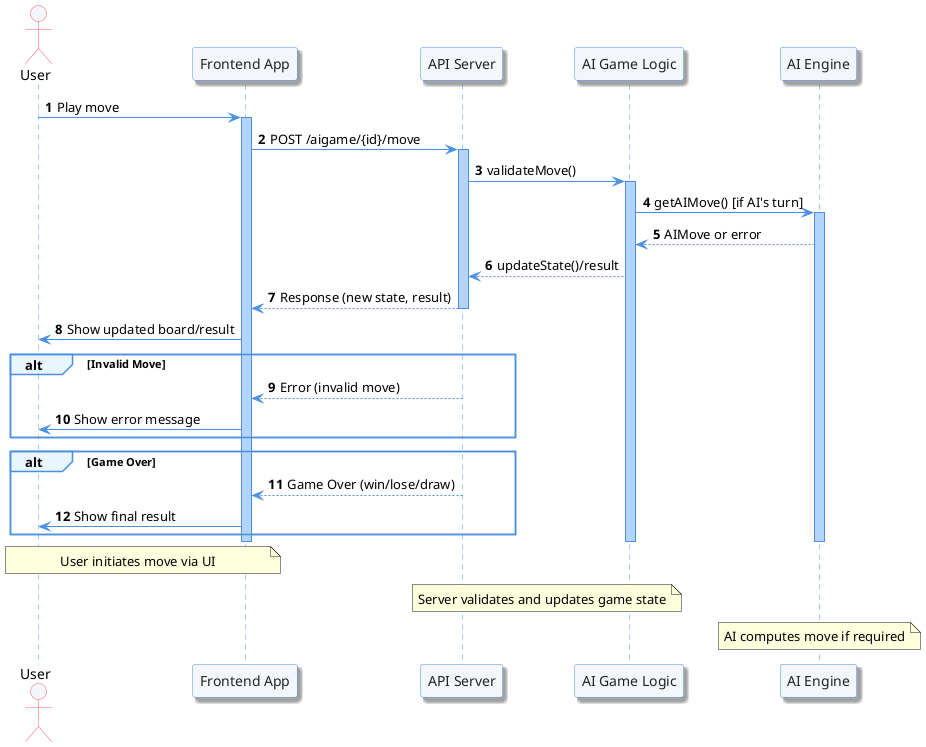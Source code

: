 @startuml
' Modern Play AI Game Sequence Diagram
' Professional style, detailed flow
skinparam sequenceParticipant {
  BackgroundColor #F3F6FA
  BorderColor #4A90E2
  FontColor #222
  LifeLineBorderColor #4A90E2
  LifeLineBackgroundColor #B3D4FC
  Shadowing true
}
skinparam sequence {
  ArrowColor #4A90E2
  ActorBorderColor #F45B69
  ActorBackgroundColor #F3F6FA
  ParticipantBorderColor #4A90E2
  ParticipantBackgroundColor #F3F6FA
  LifeLineBorderColor #4A90E2
  LifeLineBackgroundColor #B3D4FC
  NoteBackgroundColor #FFFBEA
  NoteBorderColor #F4D35E
  GroupBorderColor #4A90E2
  GroupBackgroundColor #EAF6FF
  BoxBackgroundColor #EAF6FF
  BoxBorderColor #4A90E2
  Shadowing true
}
autonumber
actor "User" as User
participant "Frontend App" as Frontend
participant "API Server" as APIServer
participant "AI Game Logic" as AIGame
participant "AI Engine" as AIEngine

User -> Frontend : Play move
activate Frontend
Frontend -> APIServer : POST /aigame/{id}/move
activate APIServer
APIServer -> AIGame : validateMove()
activate AIGame
AIGame -> AIEngine : getAIMove() [if AI's turn]
activate AIEngine
AIEngine --> AIGame : AIMove or error
AIGame --> APIServer : updateState()/result
APIServer --> Frontend : Response (new state, result)
deactivate APIServer
Frontend -> User : Show updated board/result

alt Invalid Move
  APIServer --> Frontend : Error (invalid move)
  Frontend -> User : Show error message
end

alt Game Over
  APIServer --> Frontend : Game Over (win/lose/draw)
  Frontend -> User : Show final result
end

deactivate AIEngine
deactivate AIGame
deactivate Frontend

note over User,Frontend
  User initiates move via UI
end note
note over APIServer,AIGame
  Server validates and updates game state
end note
note over AIEngine
  AI computes move if required
end note
@enduml 